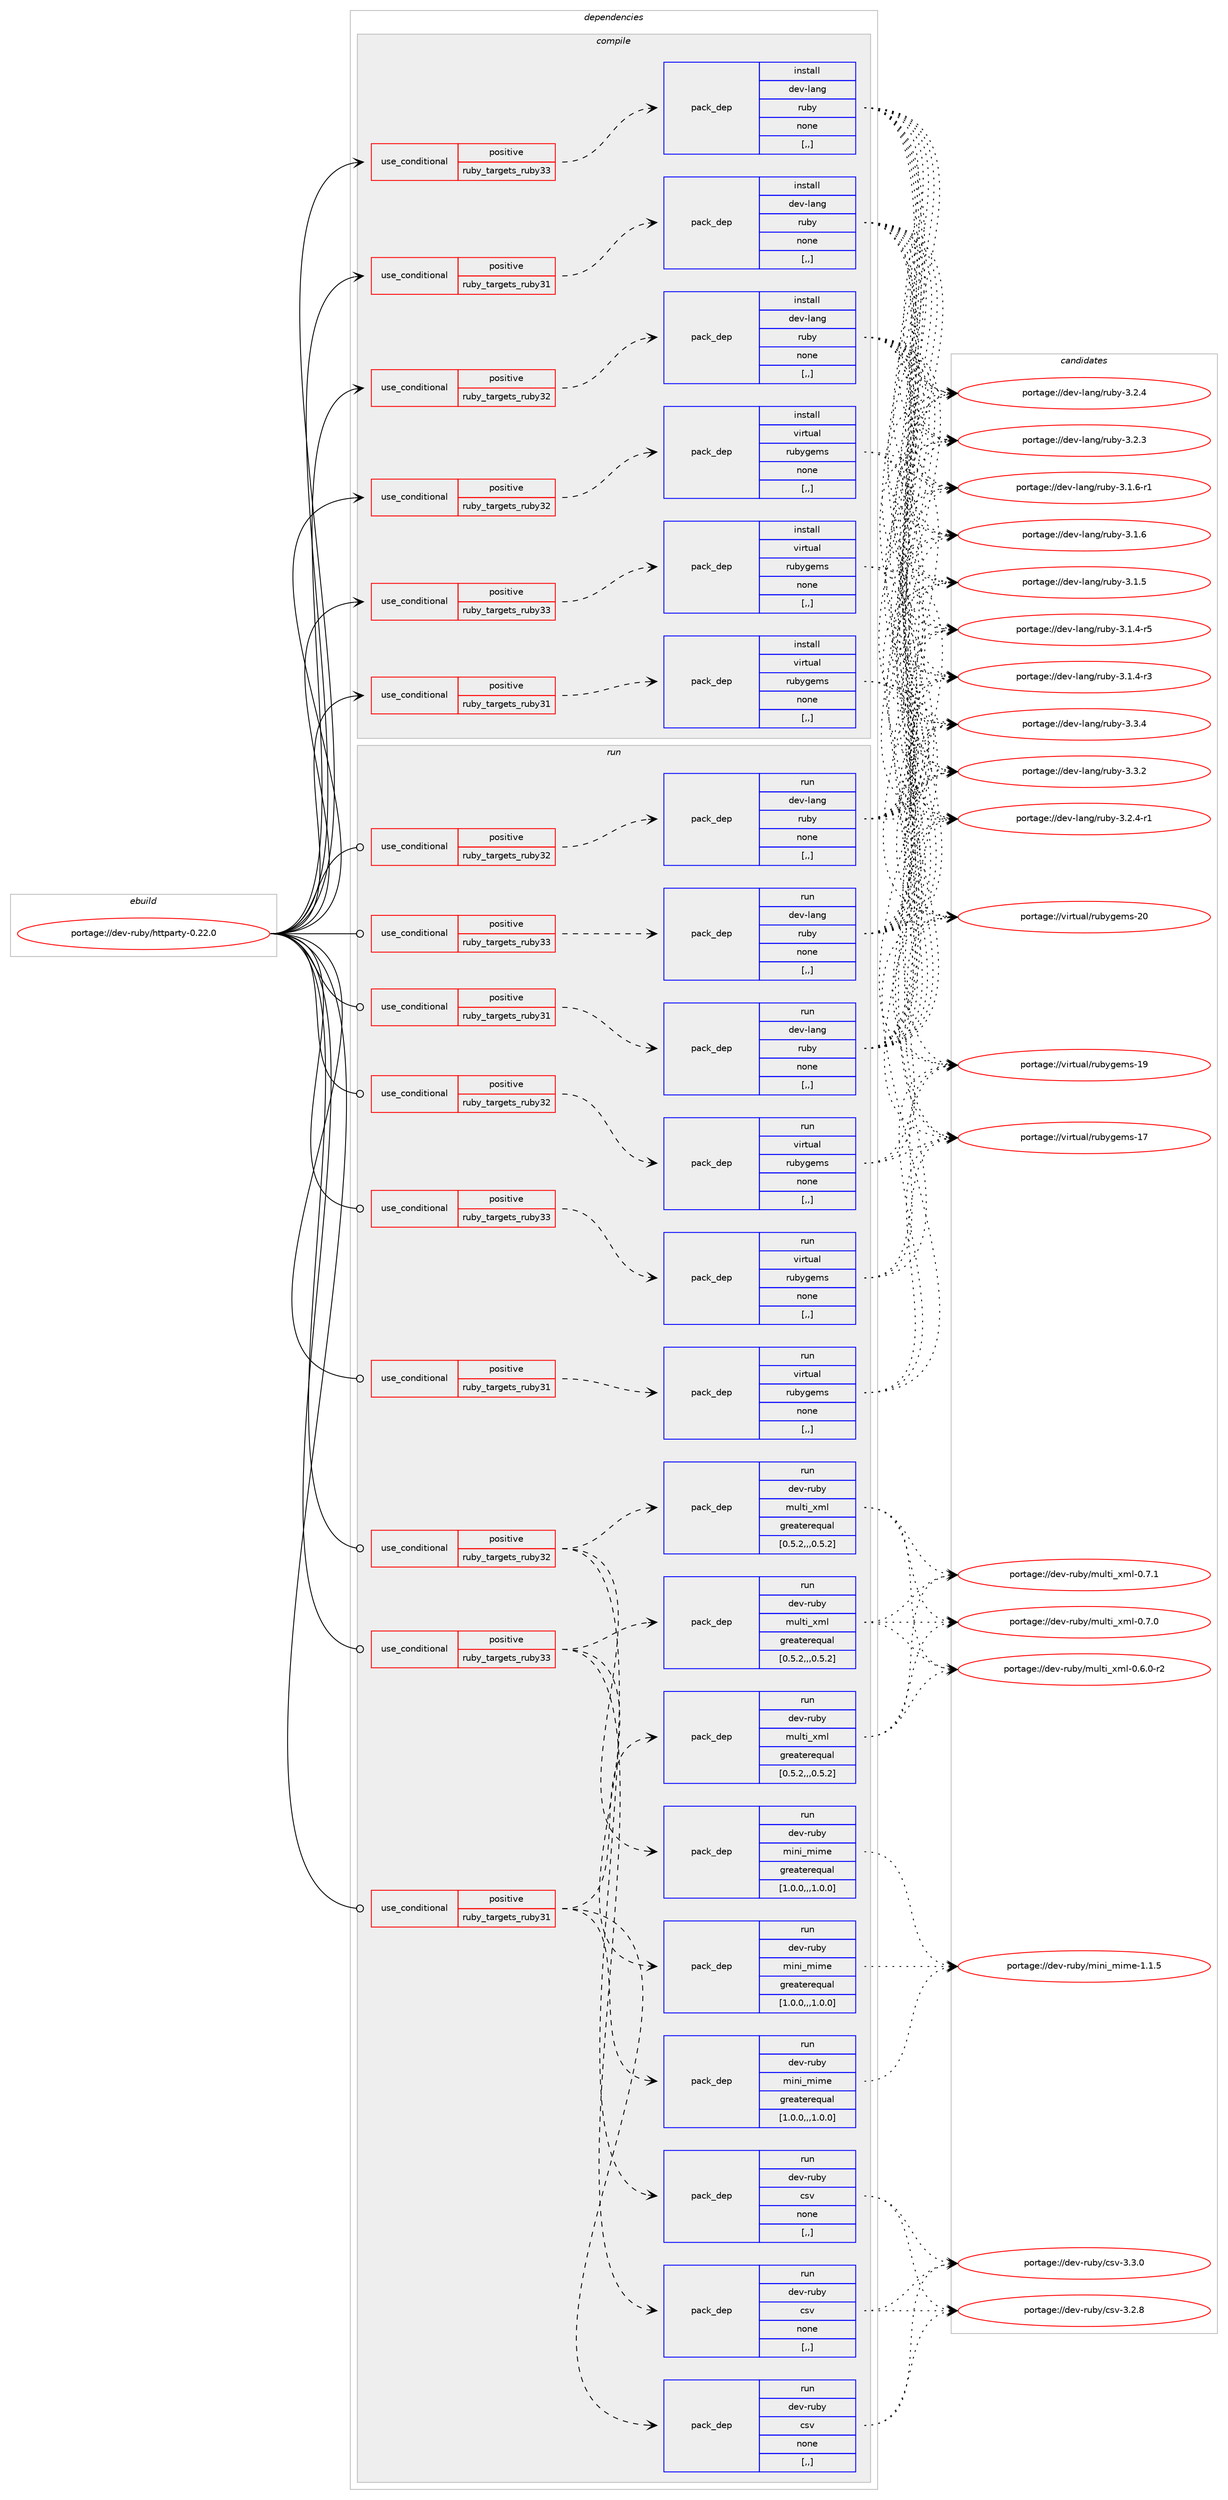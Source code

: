 digraph prolog {

# *************
# Graph options
# *************

newrank=true;
concentrate=true;
compound=true;
graph [rankdir=LR,fontname=Helvetica,fontsize=10,ranksep=1.5];#, ranksep=2.5, nodesep=0.2];
edge  [arrowhead=vee];
node  [fontname=Helvetica,fontsize=10];

# **********
# The ebuild
# **********

subgraph cluster_leftcol {
color=gray;
label=<<i>ebuild</i>>;
id [label="portage://dev-ruby/httparty-0.22.0", color=red, width=4, href="../dev-ruby/httparty-0.22.0.svg"];
}

# ****************
# The dependencies
# ****************

subgraph cluster_midcol {
color=gray;
label=<<i>dependencies</i>>;
subgraph cluster_compile {
fillcolor="#eeeeee";
style=filled;
label=<<i>compile</i>>;
subgraph cond49328 {
dependency187336 [label=<<TABLE BORDER="0" CELLBORDER="1" CELLSPACING="0" CELLPADDING="4"><TR><TD ROWSPAN="3" CELLPADDING="10">use_conditional</TD></TR><TR><TD>positive</TD></TR><TR><TD>ruby_targets_ruby31</TD></TR></TABLE>>, shape=none, color=red];
subgraph pack136673 {
dependency187337 [label=<<TABLE BORDER="0" CELLBORDER="1" CELLSPACING="0" CELLPADDING="4" WIDTH="220"><TR><TD ROWSPAN="6" CELLPADDING="30">pack_dep</TD></TR><TR><TD WIDTH="110">install</TD></TR><TR><TD>dev-lang</TD></TR><TR><TD>ruby</TD></TR><TR><TD>none</TD></TR><TR><TD>[,,]</TD></TR></TABLE>>, shape=none, color=blue];
}
dependency187336:e -> dependency187337:w [weight=20,style="dashed",arrowhead="vee"];
}
id:e -> dependency187336:w [weight=20,style="solid",arrowhead="vee"];
subgraph cond49329 {
dependency187338 [label=<<TABLE BORDER="0" CELLBORDER="1" CELLSPACING="0" CELLPADDING="4"><TR><TD ROWSPAN="3" CELLPADDING="10">use_conditional</TD></TR><TR><TD>positive</TD></TR><TR><TD>ruby_targets_ruby31</TD></TR></TABLE>>, shape=none, color=red];
subgraph pack136674 {
dependency187339 [label=<<TABLE BORDER="0" CELLBORDER="1" CELLSPACING="0" CELLPADDING="4" WIDTH="220"><TR><TD ROWSPAN="6" CELLPADDING="30">pack_dep</TD></TR><TR><TD WIDTH="110">install</TD></TR><TR><TD>virtual</TD></TR><TR><TD>rubygems</TD></TR><TR><TD>none</TD></TR><TR><TD>[,,]</TD></TR></TABLE>>, shape=none, color=blue];
}
dependency187338:e -> dependency187339:w [weight=20,style="dashed",arrowhead="vee"];
}
id:e -> dependency187338:w [weight=20,style="solid",arrowhead="vee"];
subgraph cond49330 {
dependency187340 [label=<<TABLE BORDER="0" CELLBORDER="1" CELLSPACING="0" CELLPADDING="4"><TR><TD ROWSPAN="3" CELLPADDING="10">use_conditional</TD></TR><TR><TD>positive</TD></TR><TR><TD>ruby_targets_ruby32</TD></TR></TABLE>>, shape=none, color=red];
subgraph pack136675 {
dependency187341 [label=<<TABLE BORDER="0" CELLBORDER="1" CELLSPACING="0" CELLPADDING="4" WIDTH="220"><TR><TD ROWSPAN="6" CELLPADDING="30">pack_dep</TD></TR><TR><TD WIDTH="110">install</TD></TR><TR><TD>dev-lang</TD></TR><TR><TD>ruby</TD></TR><TR><TD>none</TD></TR><TR><TD>[,,]</TD></TR></TABLE>>, shape=none, color=blue];
}
dependency187340:e -> dependency187341:w [weight=20,style="dashed",arrowhead="vee"];
}
id:e -> dependency187340:w [weight=20,style="solid",arrowhead="vee"];
subgraph cond49331 {
dependency187342 [label=<<TABLE BORDER="0" CELLBORDER="1" CELLSPACING="0" CELLPADDING="4"><TR><TD ROWSPAN="3" CELLPADDING="10">use_conditional</TD></TR><TR><TD>positive</TD></TR><TR><TD>ruby_targets_ruby32</TD></TR></TABLE>>, shape=none, color=red];
subgraph pack136676 {
dependency187343 [label=<<TABLE BORDER="0" CELLBORDER="1" CELLSPACING="0" CELLPADDING="4" WIDTH="220"><TR><TD ROWSPAN="6" CELLPADDING="30">pack_dep</TD></TR><TR><TD WIDTH="110">install</TD></TR><TR><TD>virtual</TD></TR><TR><TD>rubygems</TD></TR><TR><TD>none</TD></TR><TR><TD>[,,]</TD></TR></TABLE>>, shape=none, color=blue];
}
dependency187342:e -> dependency187343:w [weight=20,style="dashed",arrowhead="vee"];
}
id:e -> dependency187342:w [weight=20,style="solid",arrowhead="vee"];
subgraph cond49332 {
dependency187344 [label=<<TABLE BORDER="0" CELLBORDER="1" CELLSPACING="0" CELLPADDING="4"><TR><TD ROWSPAN="3" CELLPADDING="10">use_conditional</TD></TR><TR><TD>positive</TD></TR><TR><TD>ruby_targets_ruby33</TD></TR></TABLE>>, shape=none, color=red];
subgraph pack136677 {
dependency187345 [label=<<TABLE BORDER="0" CELLBORDER="1" CELLSPACING="0" CELLPADDING="4" WIDTH="220"><TR><TD ROWSPAN="6" CELLPADDING="30">pack_dep</TD></TR><TR><TD WIDTH="110">install</TD></TR><TR><TD>dev-lang</TD></TR><TR><TD>ruby</TD></TR><TR><TD>none</TD></TR><TR><TD>[,,]</TD></TR></TABLE>>, shape=none, color=blue];
}
dependency187344:e -> dependency187345:w [weight=20,style="dashed",arrowhead="vee"];
}
id:e -> dependency187344:w [weight=20,style="solid",arrowhead="vee"];
subgraph cond49333 {
dependency187346 [label=<<TABLE BORDER="0" CELLBORDER="1" CELLSPACING="0" CELLPADDING="4"><TR><TD ROWSPAN="3" CELLPADDING="10">use_conditional</TD></TR><TR><TD>positive</TD></TR><TR><TD>ruby_targets_ruby33</TD></TR></TABLE>>, shape=none, color=red];
subgraph pack136678 {
dependency187347 [label=<<TABLE BORDER="0" CELLBORDER="1" CELLSPACING="0" CELLPADDING="4" WIDTH="220"><TR><TD ROWSPAN="6" CELLPADDING="30">pack_dep</TD></TR><TR><TD WIDTH="110">install</TD></TR><TR><TD>virtual</TD></TR><TR><TD>rubygems</TD></TR><TR><TD>none</TD></TR><TR><TD>[,,]</TD></TR></TABLE>>, shape=none, color=blue];
}
dependency187346:e -> dependency187347:w [weight=20,style="dashed",arrowhead="vee"];
}
id:e -> dependency187346:w [weight=20,style="solid",arrowhead="vee"];
}
subgraph cluster_compileandrun {
fillcolor="#eeeeee";
style=filled;
label=<<i>compile and run</i>>;
}
subgraph cluster_run {
fillcolor="#eeeeee";
style=filled;
label=<<i>run</i>>;
subgraph cond49334 {
dependency187348 [label=<<TABLE BORDER="0" CELLBORDER="1" CELLSPACING="0" CELLPADDING="4"><TR><TD ROWSPAN="3" CELLPADDING="10">use_conditional</TD></TR><TR><TD>positive</TD></TR><TR><TD>ruby_targets_ruby31</TD></TR></TABLE>>, shape=none, color=red];
subgraph pack136679 {
dependency187349 [label=<<TABLE BORDER="0" CELLBORDER="1" CELLSPACING="0" CELLPADDING="4" WIDTH="220"><TR><TD ROWSPAN="6" CELLPADDING="30">pack_dep</TD></TR><TR><TD WIDTH="110">run</TD></TR><TR><TD>dev-lang</TD></TR><TR><TD>ruby</TD></TR><TR><TD>none</TD></TR><TR><TD>[,,]</TD></TR></TABLE>>, shape=none, color=blue];
}
dependency187348:e -> dependency187349:w [weight=20,style="dashed",arrowhead="vee"];
}
id:e -> dependency187348:w [weight=20,style="solid",arrowhead="odot"];
subgraph cond49335 {
dependency187350 [label=<<TABLE BORDER="0" CELLBORDER="1" CELLSPACING="0" CELLPADDING="4"><TR><TD ROWSPAN="3" CELLPADDING="10">use_conditional</TD></TR><TR><TD>positive</TD></TR><TR><TD>ruby_targets_ruby31</TD></TR></TABLE>>, shape=none, color=red];
subgraph pack136680 {
dependency187351 [label=<<TABLE BORDER="0" CELLBORDER="1" CELLSPACING="0" CELLPADDING="4" WIDTH="220"><TR><TD ROWSPAN="6" CELLPADDING="30">pack_dep</TD></TR><TR><TD WIDTH="110">run</TD></TR><TR><TD>dev-ruby</TD></TR><TR><TD>csv</TD></TR><TR><TD>none</TD></TR><TR><TD>[,,]</TD></TR></TABLE>>, shape=none, color=blue];
}
dependency187350:e -> dependency187351:w [weight=20,style="dashed",arrowhead="vee"];
subgraph pack136681 {
dependency187352 [label=<<TABLE BORDER="0" CELLBORDER="1" CELLSPACING="0" CELLPADDING="4" WIDTH="220"><TR><TD ROWSPAN="6" CELLPADDING="30">pack_dep</TD></TR><TR><TD WIDTH="110">run</TD></TR><TR><TD>dev-ruby</TD></TR><TR><TD>mini_mime</TD></TR><TR><TD>greaterequal</TD></TR><TR><TD>[1.0.0,,,1.0.0]</TD></TR></TABLE>>, shape=none, color=blue];
}
dependency187350:e -> dependency187352:w [weight=20,style="dashed",arrowhead="vee"];
subgraph pack136682 {
dependency187353 [label=<<TABLE BORDER="0" CELLBORDER="1" CELLSPACING="0" CELLPADDING="4" WIDTH="220"><TR><TD ROWSPAN="6" CELLPADDING="30">pack_dep</TD></TR><TR><TD WIDTH="110">run</TD></TR><TR><TD>dev-ruby</TD></TR><TR><TD>multi_xml</TD></TR><TR><TD>greaterequal</TD></TR><TR><TD>[0.5.2,,,0.5.2]</TD></TR></TABLE>>, shape=none, color=blue];
}
dependency187350:e -> dependency187353:w [weight=20,style="dashed",arrowhead="vee"];
}
id:e -> dependency187350:w [weight=20,style="solid",arrowhead="odot"];
subgraph cond49336 {
dependency187354 [label=<<TABLE BORDER="0" CELLBORDER="1" CELLSPACING="0" CELLPADDING="4"><TR><TD ROWSPAN="3" CELLPADDING="10">use_conditional</TD></TR><TR><TD>positive</TD></TR><TR><TD>ruby_targets_ruby31</TD></TR></TABLE>>, shape=none, color=red];
subgraph pack136683 {
dependency187355 [label=<<TABLE BORDER="0" CELLBORDER="1" CELLSPACING="0" CELLPADDING="4" WIDTH="220"><TR><TD ROWSPAN="6" CELLPADDING="30">pack_dep</TD></TR><TR><TD WIDTH="110">run</TD></TR><TR><TD>virtual</TD></TR><TR><TD>rubygems</TD></TR><TR><TD>none</TD></TR><TR><TD>[,,]</TD></TR></TABLE>>, shape=none, color=blue];
}
dependency187354:e -> dependency187355:w [weight=20,style="dashed",arrowhead="vee"];
}
id:e -> dependency187354:w [weight=20,style="solid",arrowhead="odot"];
subgraph cond49337 {
dependency187356 [label=<<TABLE BORDER="0" CELLBORDER="1" CELLSPACING="0" CELLPADDING="4"><TR><TD ROWSPAN="3" CELLPADDING="10">use_conditional</TD></TR><TR><TD>positive</TD></TR><TR><TD>ruby_targets_ruby32</TD></TR></TABLE>>, shape=none, color=red];
subgraph pack136684 {
dependency187357 [label=<<TABLE BORDER="0" CELLBORDER="1" CELLSPACING="0" CELLPADDING="4" WIDTH="220"><TR><TD ROWSPAN="6" CELLPADDING="30">pack_dep</TD></TR><TR><TD WIDTH="110">run</TD></TR><TR><TD>dev-lang</TD></TR><TR><TD>ruby</TD></TR><TR><TD>none</TD></TR><TR><TD>[,,]</TD></TR></TABLE>>, shape=none, color=blue];
}
dependency187356:e -> dependency187357:w [weight=20,style="dashed",arrowhead="vee"];
}
id:e -> dependency187356:w [weight=20,style="solid",arrowhead="odot"];
subgraph cond49338 {
dependency187358 [label=<<TABLE BORDER="0" CELLBORDER="1" CELLSPACING="0" CELLPADDING="4"><TR><TD ROWSPAN="3" CELLPADDING="10">use_conditional</TD></TR><TR><TD>positive</TD></TR><TR><TD>ruby_targets_ruby32</TD></TR></TABLE>>, shape=none, color=red];
subgraph pack136685 {
dependency187359 [label=<<TABLE BORDER="0" CELLBORDER="1" CELLSPACING="0" CELLPADDING="4" WIDTH="220"><TR><TD ROWSPAN="6" CELLPADDING="30">pack_dep</TD></TR><TR><TD WIDTH="110">run</TD></TR><TR><TD>dev-ruby</TD></TR><TR><TD>csv</TD></TR><TR><TD>none</TD></TR><TR><TD>[,,]</TD></TR></TABLE>>, shape=none, color=blue];
}
dependency187358:e -> dependency187359:w [weight=20,style="dashed",arrowhead="vee"];
subgraph pack136686 {
dependency187360 [label=<<TABLE BORDER="0" CELLBORDER="1" CELLSPACING="0" CELLPADDING="4" WIDTH="220"><TR><TD ROWSPAN="6" CELLPADDING="30">pack_dep</TD></TR><TR><TD WIDTH="110">run</TD></TR><TR><TD>dev-ruby</TD></TR><TR><TD>mini_mime</TD></TR><TR><TD>greaterequal</TD></TR><TR><TD>[1.0.0,,,1.0.0]</TD></TR></TABLE>>, shape=none, color=blue];
}
dependency187358:e -> dependency187360:w [weight=20,style="dashed",arrowhead="vee"];
subgraph pack136687 {
dependency187361 [label=<<TABLE BORDER="0" CELLBORDER="1" CELLSPACING="0" CELLPADDING="4" WIDTH="220"><TR><TD ROWSPAN="6" CELLPADDING="30">pack_dep</TD></TR><TR><TD WIDTH="110">run</TD></TR><TR><TD>dev-ruby</TD></TR><TR><TD>multi_xml</TD></TR><TR><TD>greaterequal</TD></TR><TR><TD>[0.5.2,,,0.5.2]</TD></TR></TABLE>>, shape=none, color=blue];
}
dependency187358:e -> dependency187361:w [weight=20,style="dashed",arrowhead="vee"];
}
id:e -> dependency187358:w [weight=20,style="solid",arrowhead="odot"];
subgraph cond49339 {
dependency187362 [label=<<TABLE BORDER="0" CELLBORDER="1" CELLSPACING="0" CELLPADDING="4"><TR><TD ROWSPAN="3" CELLPADDING="10">use_conditional</TD></TR><TR><TD>positive</TD></TR><TR><TD>ruby_targets_ruby32</TD></TR></TABLE>>, shape=none, color=red];
subgraph pack136688 {
dependency187363 [label=<<TABLE BORDER="0" CELLBORDER="1" CELLSPACING="0" CELLPADDING="4" WIDTH="220"><TR><TD ROWSPAN="6" CELLPADDING="30">pack_dep</TD></TR><TR><TD WIDTH="110">run</TD></TR><TR><TD>virtual</TD></TR><TR><TD>rubygems</TD></TR><TR><TD>none</TD></TR><TR><TD>[,,]</TD></TR></TABLE>>, shape=none, color=blue];
}
dependency187362:e -> dependency187363:w [weight=20,style="dashed",arrowhead="vee"];
}
id:e -> dependency187362:w [weight=20,style="solid",arrowhead="odot"];
subgraph cond49340 {
dependency187364 [label=<<TABLE BORDER="0" CELLBORDER="1" CELLSPACING="0" CELLPADDING="4"><TR><TD ROWSPAN="3" CELLPADDING="10">use_conditional</TD></TR><TR><TD>positive</TD></TR><TR><TD>ruby_targets_ruby33</TD></TR></TABLE>>, shape=none, color=red];
subgraph pack136689 {
dependency187365 [label=<<TABLE BORDER="0" CELLBORDER="1" CELLSPACING="0" CELLPADDING="4" WIDTH="220"><TR><TD ROWSPAN="6" CELLPADDING="30">pack_dep</TD></TR><TR><TD WIDTH="110">run</TD></TR><TR><TD>dev-lang</TD></TR><TR><TD>ruby</TD></TR><TR><TD>none</TD></TR><TR><TD>[,,]</TD></TR></TABLE>>, shape=none, color=blue];
}
dependency187364:e -> dependency187365:w [weight=20,style="dashed",arrowhead="vee"];
}
id:e -> dependency187364:w [weight=20,style="solid",arrowhead="odot"];
subgraph cond49341 {
dependency187366 [label=<<TABLE BORDER="0" CELLBORDER="1" CELLSPACING="0" CELLPADDING="4"><TR><TD ROWSPAN="3" CELLPADDING="10">use_conditional</TD></TR><TR><TD>positive</TD></TR><TR><TD>ruby_targets_ruby33</TD></TR></TABLE>>, shape=none, color=red];
subgraph pack136690 {
dependency187367 [label=<<TABLE BORDER="0" CELLBORDER="1" CELLSPACING="0" CELLPADDING="4" WIDTH="220"><TR><TD ROWSPAN="6" CELLPADDING="30">pack_dep</TD></TR><TR><TD WIDTH="110">run</TD></TR><TR><TD>dev-ruby</TD></TR><TR><TD>csv</TD></TR><TR><TD>none</TD></TR><TR><TD>[,,]</TD></TR></TABLE>>, shape=none, color=blue];
}
dependency187366:e -> dependency187367:w [weight=20,style="dashed",arrowhead="vee"];
subgraph pack136691 {
dependency187368 [label=<<TABLE BORDER="0" CELLBORDER="1" CELLSPACING="0" CELLPADDING="4" WIDTH="220"><TR><TD ROWSPAN="6" CELLPADDING="30">pack_dep</TD></TR><TR><TD WIDTH="110">run</TD></TR><TR><TD>dev-ruby</TD></TR><TR><TD>mini_mime</TD></TR><TR><TD>greaterequal</TD></TR><TR><TD>[1.0.0,,,1.0.0]</TD></TR></TABLE>>, shape=none, color=blue];
}
dependency187366:e -> dependency187368:w [weight=20,style="dashed",arrowhead="vee"];
subgraph pack136692 {
dependency187369 [label=<<TABLE BORDER="0" CELLBORDER="1" CELLSPACING="0" CELLPADDING="4" WIDTH="220"><TR><TD ROWSPAN="6" CELLPADDING="30">pack_dep</TD></TR><TR><TD WIDTH="110">run</TD></TR><TR><TD>dev-ruby</TD></TR><TR><TD>multi_xml</TD></TR><TR><TD>greaterequal</TD></TR><TR><TD>[0.5.2,,,0.5.2]</TD></TR></TABLE>>, shape=none, color=blue];
}
dependency187366:e -> dependency187369:w [weight=20,style="dashed",arrowhead="vee"];
}
id:e -> dependency187366:w [weight=20,style="solid",arrowhead="odot"];
subgraph cond49342 {
dependency187370 [label=<<TABLE BORDER="0" CELLBORDER="1" CELLSPACING="0" CELLPADDING="4"><TR><TD ROWSPAN="3" CELLPADDING="10">use_conditional</TD></TR><TR><TD>positive</TD></TR><TR><TD>ruby_targets_ruby33</TD></TR></TABLE>>, shape=none, color=red];
subgraph pack136693 {
dependency187371 [label=<<TABLE BORDER="0" CELLBORDER="1" CELLSPACING="0" CELLPADDING="4" WIDTH="220"><TR><TD ROWSPAN="6" CELLPADDING="30">pack_dep</TD></TR><TR><TD WIDTH="110">run</TD></TR><TR><TD>virtual</TD></TR><TR><TD>rubygems</TD></TR><TR><TD>none</TD></TR><TR><TD>[,,]</TD></TR></TABLE>>, shape=none, color=blue];
}
dependency187370:e -> dependency187371:w [weight=20,style="dashed",arrowhead="vee"];
}
id:e -> dependency187370:w [weight=20,style="solid",arrowhead="odot"];
}
}

# **************
# The candidates
# **************

subgraph cluster_choices {
rank=same;
color=gray;
label=<<i>candidates</i>>;

subgraph choice136673 {
color=black;
nodesep=1;
choice10010111845108971101034711411798121455146514652 [label="portage://dev-lang/ruby-3.3.4", color=red, width=4,href="../dev-lang/ruby-3.3.4.svg"];
choice10010111845108971101034711411798121455146514650 [label="portage://dev-lang/ruby-3.3.2", color=red, width=4,href="../dev-lang/ruby-3.3.2.svg"];
choice100101118451089711010347114117981214551465046524511449 [label="portage://dev-lang/ruby-3.2.4-r1", color=red, width=4,href="../dev-lang/ruby-3.2.4-r1.svg"];
choice10010111845108971101034711411798121455146504652 [label="portage://dev-lang/ruby-3.2.4", color=red, width=4,href="../dev-lang/ruby-3.2.4.svg"];
choice10010111845108971101034711411798121455146504651 [label="portage://dev-lang/ruby-3.2.3", color=red, width=4,href="../dev-lang/ruby-3.2.3.svg"];
choice100101118451089711010347114117981214551464946544511449 [label="portage://dev-lang/ruby-3.1.6-r1", color=red, width=4,href="../dev-lang/ruby-3.1.6-r1.svg"];
choice10010111845108971101034711411798121455146494654 [label="portage://dev-lang/ruby-3.1.6", color=red, width=4,href="../dev-lang/ruby-3.1.6.svg"];
choice10010111845108971101034711411798121455146494653 [label="portage://dev-lang/ruby-3.1.5", color=red, width=4,href="../dev-lang/ruby-3.1.5.svg"];
choice100101118451089711010347114117981214551464946524511453 [label="portage://dev-lang/ruby-3.1.4-r5", color=red, width=4,href="../dev-lang/ruby-3.1.4-r5.svg"];
choice100101118451089711010347114117981214551464946524511451 [label="portage://dev-lang/ruby-3.1.4-r3", color=red, width=4,href="../dev-lang/ruby-3.1.4-r3.svg"];
dependency187337:e -> choice10010111845108971101034711411798121455146514652:w [style=dotted,weight="100"];
dependency187337:e -> choice10010111845108971101034711411798121455146514650:w [style=dotted,weight="100"];
dependency187337:e -> choice100101118451089711010347114117981214551465046524511449:w [style=dotted,weight="100"];
dependency187337:e -> choice10010111845108971101034711411798121455146504652:w [style=dotted,weight="100"];
dependency187337:e -> choice10010111845108971101034711411798121455146504651:w [style=dotted,weight="100"];
dependency187337:e -> choice100101118451089711010347114117981214551464946544511449:w [style=dotted,weight="100"];
dependency187337:e -> choice10010111845108971101034711411798121455146494654:w [style=dotted,weight="100"];
dependency187337:e -> choice10010111845108971101034711411798121455146494653:w [style=dotted,weight="100"];
dependency187337:e -> choice100101118451089711010347114117981214551464946524511453:w [style=dotted,weight="100"];
dependency187337:e -> choice100101118451089711010347114117981214551464946524511451:w [style=dotted,weight="100"];
}
subgraph choice136674 {
color=black;
nodesep=1;
choice118105114116117971084711411798121103101109115455048 [label="portage://virtual/rubygems-20", color=red, width=4,href="../virtual/rubygems-20.svg"];
choice118105114116117971084711411798121103101109115454957 [label="portage://virtual/rubygems-19", color=red, width=4,href="../virtual/rubygems-19.svg"];
choice118105114116117971084711411798121103101109115454955 [label="portage://virtual/rubygems-17", color=red, width=4,href="../virtual/rubygems-17.svg"];
dependency187339:e -> choice118105114116117971084711411798121103101109115455048:w [style=dotted,weight="100"];
dependency187339:e -> choice118105114116117971084711411798121103101109115454957:w [style=dotted,weight="100"];
dependency187339:e -> choice118105114116117971084711411798121103101109115454955:w [style=dotted,weight="100"];
}
subgraph choice136675 {
color=black;
nodesep=1;
choice10010111845108971101034711411798121455146514652 [label="portage://dev-lang/ruby-3.3.4", color=red, width=4,href="../dev-lang/ruby-3.3.4.svg"];
choice10010111845108971101034711411798121455146514650 [label="portage://dev-lang/ruby-3.3.2", color=red, width=4,href="../dev-lang/ruby-3.3.2.svg"];
choice100101118451089711010347114117981214551465046524511449 [label="portage://dev-lang/ruby-3.2.4-r1", color=red, width=4,href="../dev-lang/ruby-3.2.4-r1.svg"];
choice10010111845108971101034711411798121455146504652 [label="portage://dev-lang/ruby-3.2.4", color=red, width=4,href="../dev-lang/ruby-3.2.4.svg"];
choice10010111845108971101034711411798121455146504651 [label="portage://dev-lang/ruby-3.2.3", color=red, width=4,href="../dev-lang/ruby-3.2.3.svg"];
choice100101118451089711010347114117981214551464946544511449 [label="portage://dev-lang/ruby-3.1.6-r1", color=red, width=4,href="../dev-lang/ruby-3.1.6-r1.svg"];
choice10010111845108971101034711411798121455146494654 [label="portage://dev-lang/ruby-3.1.6", color=red, width=4,href="../dev-lang/ruby-3.1.6.svg"];
choice10010111845108971101034711411798121455146494653 [label="portage://dev-lang/ruby-3.1.5", color=red, width=4,href="../dev-lang/ruby-3.1.5.svg"];
choice100101118451089711010347114117981214551464946524511453 [label="portage://dev-lang/ruby-3.1.4-r5", color=red, width=4,href="../dev-lang/ruby-3.1.4-r5.svg"];
choice100101118451089711010347114117981214551464946524511451 [label="portage://dev-lang/ruby-3.1.4-r3", color=red, width=4,href="../dev-lang/ruby-3.1.4-r3.svg"];
dependency187341:e -> choice10010111845108971101034711411798121455146514652:w [style=dotted,weight="100"];
dependency187341:e -> choice10010111845108971101034711411798121455146514650:w [style=dotted,weight="100"];
dependency187341:e -> choice100101118451089711010347114117981214551465046524511449:w [style=dotted,weight="100"];
dependency187341:e -> choice10010111845108971101034711411798121455146504652:w [style=dotted,weight="100"];
dependency187341:e -> choice10010111845108971101034711411798121455146504651:w [style=dotted,weight="100"];
dependency187341:e -> choice100101118451089711010347114117981214551464946544511449:w [style=dotted,weight="100"];
dependency187341:e -> choice10010111845108971101034711411798121455146494654:w [style=dotted,weight="100"];
dependency187341:e -> choice10010111845108971101034711411798121455146494653:w [style=dotted,weight="100"];
dependency187341:e -> choice100101118451089711010347114117981214551464946524511453:w [style=dotted,weight="100"];
dependency187341:e -> choice100101118451089711010347114117981214551464946524511451:w [style=dotted,weight="100"];
}
subgraph choice136676 {
color=black;
nodesep=1;
choice118105114116117971084711411798121103101109115455048 [label="portage://virtual/rubygems-20", color=red, width=4,href="../virtual/rubygems-20.svg"];
choice118105114116117971084711411798121103101109115454957 [label="portage://virtual/rubygems-19", color=red, width=4,href="../virtual/rubygems-19.svg"];
choice118105114116117971084711411798121103101109115454955 [label="portage://virtual/rubygems-17", color=red, width=4,href="../virtual/rubygems-17.svg"];
dependency187343:e -> choice118105114116117971084711411798121103101109115455048:w [style=dotted,weight="100"];
dependency187343:e -> choice118105114116117971084711411798121103101109115454957:w [style=dotted,weight="100"];
dependency187343:e -> choice118105114116117971084711411798121103101109115454955:w [style=dotted,weight="100"];
}
subgraph choice136677 {
color=black;
nodesep=1;
choice10010111845108971101034711411798121455146514652 [label="portage://dev-lang/ruby-3.3.4", color=red, width=4,href="../dev-lang/ruby-3.3.4.svg"];
choice10010111845108971101034711411798121455146514650 [label="portage://dev-lang/ruby-3.3.2", color=red, width=4,href="../dev-lang/ruby-3.3.2.svg"];
choice100101118451089711010347114117981214551465046524511449 [label="portage://dev-lang/ruby-3.2.4-r1", color=red, width=4,href="../dev-lang/ruby-3.2.4-r1.svg"];
choice10010111845108971101034711411798121455146504652 [label="portage://dev-lang/ruby-3.2.4", color=red, width=4,href="../dev-lang/ruby-3.2.4.svg"];
choice10010111845108971101034711411798121455146504651 [label="portage://dev-lang/ruby-3.2.3", color=red, width=4,href="../dev-lang/ruby-3.2.3.svg"];
choice100101118451089711010347114117981214551464946544511449 [label="portage://dev-lang/ruby-3.1.6-r1", color=red, width=4,href="../dev-lang/ruby-3.1.6-r1.svg"];
choice10010111845108971101034711411798121455146494654 [label="portage://dev-lang/ruby-3.1.6", color=red, width=4,href="../dev-lang/ruby-3.1.6.svg"];
choice10010111845108971101034711411798121455146494653 [label="portage://dev-lang/ruby-3.1.5", color=red, width=4,href="../dev-lang/ruby-3.1.5.svg"];
choice100101118451089711010347114117981214551464946524511453 [label="portage://dev-lang/ruby-3.1.4-r5", color=red, width=4,href="../dev-lang/ruby-3.1.4-r5.svg"];
choice100101118451089711010347114117981214551464946524511451 [label="portage://dev-lang/ruby-3.1.4-r3", color=red, width=4,href="../dev-lang/ruby-3.1.4-r3.svg"];
dependency187345:e -> choice10010111845108971101034711411798121455146514652:w [style=dotted,weight="100"];
dependency187345:e -> choice10010111845108971101034711411798121455146514650:w [style=dotted,weight="100"];
dependency187345:e -> choice100101118451089711010347114117981214551465046524511449:w [style=dotted,weight="100"];
dependency187345:e -> choice10010111845108971101034711411798121455146504652:w [style=dotted,weight="100"];
dependency187345:e -> choice10010111845108971101034711411798121455146504651:w [style=dotted,weight="100"];
dependency187345:e -> choice100101118451089711010347114117981214551464946544511449:w [style=dotted,weight="100"];
dependency187345:e -> choice10010111845108971101034711411798121455146494654:w [style=dotted,weight="100"];
dependency187345:e -> choice10010111845108971101034711411798121455146494653:w [style=dotted,weight="100"];
dependency187345:e -> choice100101118451089711010347114117981214551464946524511453:w [style=dotted,weight="100"];
dependency187345:e -> choice100101118451089711010347114117981214551464946524511451:w [style=dotted,weight="100"];
}
subgraph choice136678 {
color=black;
nodesep=1;
choice118105114116117971084711411798121103101109115455048 [label="portage://virtual/rubygems-20", color=red, width=4,href="../virtual/rubygems-20.svg"];
choice118105114116117971084711411798121103101109115454957 [label="portage://virtual/rubygems-19", color=red, width=4,href="../virtual/rubygems-19.svg"];
choice118105114116117971084711411798121103101109115454955 [label="portage://virtual/rubygems-17", color=red, width=4,href="../virtual/rubygems-17.svg"];
dependency187347:e -> choice118105114116117971084711411798121103101109115455048:w [style=dotted,weight="100"];
dependency187347:e -> choice118105114116117971084711411798121103101109115454957:w [style=dotted,weight="100"];
dependency187347:e -> choice118105114116117971084711411798121103101109115454955:w [style=dotted,weight="100"];
}
subgraph choice136679 {
color=black;
nodesep=1;
choice10010111845108971101034711411798121455146514652 [label="portage://dev-lang/ruby-3.3.4", color=red, width=4,href="../dev-lang/ruby-3.3.4.svg"];
choice10010111845108971101034711411798121455146514650 [label="portage://dev-lang/ruby-3.3.2", color=red, width=4,href="../dev-lang/ruby-3.3.2.svg"];
choice100101118451089711010347114117981214551465046524511449 [label="portage://dev-lang/ruby-3.2.4-r1", color=red, width=4,href="../dev-lang/ruby-3.2.4-r1.svg"];
choice10010111845108971101034711411798121455146504652 [label="portage://dev-lang/ruby-3.2.4", color=red, width=4,href="../dev-lang/ruby-3.2.4.svg"];
choice10010111845108971101034711411798121455146504651 [label="portage://dev-lang/ruby-3.2.3", color=red, width=4,href="../dev-lang/ruby-3.2.3.svg"];
choice100101118451089711010347114117981214551464946544511449 [label="portage://dev-lang/ruby-3.1.6-r1", color=red, width=4,href="../dev-lang/ruby-3.1.6-r1.svg"];
choice10010111845108971101034711411798121455146494654 [label="portage://dev-lang/ruby-3.1.6", color=red, width=4,href="../dev-lang/ruby-3.1.6.svg"];
choice10010111845108971101034711411798121455146494653 [label="portage://dev-lang/ruby-3.1.5", color=red, width=4,href="../dev-lang/ruby-3.1.5.svg"];
choice100101118451089711010347114117981214551464946524511453 [label="portage://dev-lang/ruby-3.1.4-r5", color=red, width=4,href="../dev-lang/ruby-3.1.4-r5.svg"];
choice100101118451089711010347114117981214551464946524511451 [label="portage://dev-lang/ruby-3.1.4-r3", color=red, width=4,href="../dev-lang/ruby-3.1.4-r3.svg"];
dependency187349:e -> choice10010111845108971101034711411798121455146514652:w [style=dotted,weight="100"];
dependency187349:e -> choice10010111845108971101034711411798121455146514650:w [style=dotted,weight="100"];
dependency187349:e -> choice100101118451089711010347114117981214551465046524511449:w [style=dotted,weight="100"];
dependency187349:e -> choice10010111845108971101034711411798121455146504652:w [style=dotted,weight="100"];
dependency187349:e -> choice10010111845108971101034711411798121455146504651:w [style=dotted,weight="100"];
dependency187349:e -> choice100101118451089711010347114117981214551464946544511449:w [style=dotted,weight="100"];
dependency187349:e -> choice10010111845108971101034711411798121455146494654:w [style=dotted,weight="100"];
dependency187349:e -> choice10010111845108971101034711411798121455146494653:w [style=dotted,weight="100"];
dependency187349:e -> choice100101118451089711010347114117981214551464946524511453:w [style=dotted,weight="100"];
dependency187349:e -> choice100101118451089711010347114117981214551464946524511451:w [style=dotted,weight="100"];
}
subgraph choice136680 {
color=black;
nodesep=1;
choice10010111845114117981214799115118455146514648 [label="portage://dev-ruby/csv-3.3.0", color=red, width=4,href="../dev-ruby/csv-3.3.0.svg"];
choice10010111845114117981214799115118455146504656 [label="portage://dev-ruby/csv-3.2.8", color=red, width=4,href="../dev-ruby/csv-3.2.8.svg"];
dependency187351:e -> choice10010111845114117981214799115118455146514648:w [style=dotted,weight="100"];
dependency187351:e -> choice10010111845114117981214799115118455146504656:w [style=dotted,weight="100"];
}
subgraph choice136681 {
color=black;
nodesep=1;
choice10010111845114117981214710910511010595109105109101454946494653 [label="portage://dev-ruby/mini_mime-1.1.5", color=red, width=4,href="../dev-ruby/mini_mime-1.1.5.svg"];
dependency187352:e -> choice10010111845114117981214710910511010595109105109101454946494653:w [style=dotted,weight="100"];
}
subgraph choice136682 {
color=black;
nodesep=1;
choice10010111845114117981214710911710811610595120109108454846554649 [label="portage://dev-ruby/multi_xml-0.7.1", color=red, width=4,href="../dev-ruby/multi_xml-0.7.1.svg"];
choice10010111845114117981214710911710811610595120109108454846554648 [label="portage://dev-ruby/multi_xml-0.7.0", color=red, width=4,href="../dev-ruby/multi_xml-0.7.0.svg"];
choice100101118451141179812147109117108116105951201091084548465446484511450 [label="portage://dev-ruby/multi_xml-0.6.0-r2", color=red, width=4,href="../dev-ruby/multi_xml-0.6.0-r2.svg"];
dependency187353:e -> choice10010111845114117981214710911710811610595120109108454846554649:w [style=dotted,weight="100"];
dependency187353:e -> choice10010111845114117981214710911710811610595120109108454846554648:w [style=dotted,weight="100"];
dependency187353:e -> choice100101118451141179812147109117108116105951201091084548465446484511450:w [style=dotted,weight="100"];
}
subgraph choice136683 {
color=black;
nodesep=1;
choice118105114116117971084711411798121103101109115455048 [label="portage://virtual/rubygems-20", color=red, width=4,href="../virtual/rubygems-20.svg"];
choice118105114116117971084711411798121103101109115454957 [label="portage://virtual/rubygems-19", color=red, width=4,href="../virtual/rubygems-19.svg"];
choice118105114116117971084711411798121103101109115454955 [label="portage://virtual/rubygems-17", color=red, width=4,href="../virtual/rubygems-17.svg"];
dependency187355:e -> choice118105114116117971084711411798121103101109115455048:w [style=dotted,weight="100"];
dependency187355:e -> choice118105114116117971084711411798121103101109115454957:w [style=dotted,weight="100"];
dependency187355:e -> choice118105114116117971084711411798121103101109115454955:w [style=dotted,weight="100"];
}
subgraph choice136684 {
color=black;
nodesep=1;
choice10010111845108971101034711411798121455146514652 [label="portage://dev-lang/ruby-3.3.4", color=red, width=4,href="../dev-lang/ruby-3.3.4.svg"];
choice10010111845108971101034711411798121455146514650 [label="portage://dev-lang/ruby-3.3.2", color=red, width=4,href="../dev-lang/ruby-3.3.2.svg"];
choice100101118451089711010347114117981214551465046524511449 [label="portage://dev-lang/ruby-3.2.4-r1", color=red, width=4,href="../dev-lang/ruby-3.2.4-r1.svg"];
choice10010111845108971101034711411798121455146504652 [label="portage://dev-lang/ruby-3.2.4", color=red, width=4,href="../dev-lang/ruby-3.2.4.svg"];
choice10010111845108971101034711411798121455146504651 [label="portage://dev-lang/ruby-3.2.3", color=red, width=4,href="../dev-lang/ruby-3.2.3.svg"];
choice100101118451089711010347114117981214551464946544511449 [label="portage://dev-lang/ruby-3.1.6-r1", color=red, width=4,href="../dev-lang/ruby-3.1.6-r1.svg"];
choice10010111845108971101034711411798121455146494654 [label="portage://dev-lang/ruby-3.1.6", color=red, width=4,href="../dev-lang/ruby-3.1.6.svg"];
choice10010111845108971101034711411798121455146494653 [label="portage://dev-lang/ruby-3.1.5", color=red, width=4,href="../dev-lang/ruby-3.1.5.svg"];
choice100101118451089711010347114117981214551464946524511453 [label="portage://dev-lang/ruby-3.1.4-r5", color=red, width=4,href="../dev-lang/ruby-3.1.4-r5.svg"];
choice100101118451089711010347114117981214551464946524511451 [label="portage://dev-lang/ruby-3.1.4-r3", color=red, width=4,href="../dev-lang/ruby-3.1.4-r3.svg"];
dependency187357:e -> choice10010111845108971101034711411798121455146514652:w [style=dotted,weight="100"];
dependency187357:e -> choice10010111845108971101034711411798121455146514650:w [style=dotted,weight="100"];
dependency187357:e -> choice100101118451089711010347114117981214551465046524511449:w [style=dotted,weight="100"];
dependency187357:e -> choice10010111845108971101034711411798121455146504652:w [style=dotted,weight="100"];
dependency187357:e -> choice10010111845108971101034711411798121455146504651:w [style=dotted,weight="100"];
dependency187357:e -> choice100101118451089711010347114117981214551464946544511449:w [style=dotted,weight="100"];
dependency187357:e -> choice10010111845108971101034711411798121455146494654:w [style=dotted,weight="100"];
dependency187357:e -> choice10010111845108971101034711411798121455146494653:w [style=dotted,weight="100"];
dependency187357:e -> choice100101118451089711010347114117981214551464946524511453:w [style=dotted,weight="100"];
dependency187357:e -> choice100101118451089711010347114117981214551464946524511451:w [style=dotted,weight="100"];
}
subgraph choice136685 {
color=black;
nodesep=1;
choice10010111845114117981214799115118455146514648 [label="portage://dev-ruby/csv-3.3.0", color=red, width=4,href="../dev-ruby/csv-3.3.0.svg"];
choice10010111845114117981214799115118455146504656 [label="portage://dev-ruby/csv-3.2.8", color=red, width=4,href="../dev-ruby/csv-3.2.8.svg"];
dependency187359:e -> choice10010111845114117981214799115118455146514648:w [style=dotted,weight="100"];
dependency187359:e -> choice10010111845114117981214799115118455146504656:w [style=dotted,weight="100"];
}
subgraph choice136686 {
color=black;
nodesep=1;
choice10010111845114117981214710910511010595109105109101454946494653 [label="portage://dev-ruby/mini_mime-1.1.5", color=red, width=4,href="../dev-ruby/mini_mime-1.1.5.svg"];
dependency187360:e -> choice10010111845114117981214710910511010595109105109101454946494653:w [style=dotted,weight="100"];
}
subgraph choice136687 {
color=black;
nodesep=1;
choice10010111845114117981214710911710811610595120109108454846554649 [label="portage://dev-ruby/multi_xml-0.7.1", color=red, width=4,href="../dev-ruby/multi_xml-0.7.1.svg"];
choice10010111845114117981214710911710811610595120109108454846554648 [label="portage://dev-ruby/multi_xml-0.7.0", color=red, width=4,href="../dev-ruby/multi_xml-0.7.0.svg"];
choice100101118451141179812147109117108116105951201091084548465446484511450 [label="portage://dev-ruby/multi_xml-0.6.0-r2", color=red, width=4,href="../dev-ruby/multi_xml-0.6.0-r2.svg"];
dependency187361:e -> choice10010111845114117981214710911710811610595120109108454846554649:w [style=dotted,weight="100"];
dependency187361:e -> choice10010111845114117981214710911710811610595120109108454846554648:w [style=dotted,weight="100"];
dependency187361:e -> choice100101118451141179812147109117108116105951201091084548465446484511450:w [style=dotted,weight="100"];
}
subgraph choice136688 {
color=black;
nodesep=1;
choice118105114116117971084711411798121103101109115455048 [label="portage://virtual/rubygems-20", color=red, width=4,href="../virtual/rubygems-20.svg"];
choice118105114116117971084711411798121103101109115454957 [label="portage://virtual/rubygems-19", color=red, width=4,href="../virtual/rubygems-19.svg"];
choice118105114116117971084711411798121103101109115454955 [label="portage://virtual/rubygems-17", color=red, width=4,href="../virtual/rubygems-17.svg"];
dependency187363:e -> choice118105114116117971084711411798121103101109115455048:w [style=dotted,weight="100"];
dependency187363:e -> choice118105114116117971084711411798121103101109115454957:w [style=dotted,weight="100"];
dependency187363:e -> choice118105114116117971084711411798121103101109115454955:w [style=dotted,weight="100"];
}
subgraph choice136689 {
color=black;
nodesep=1;
choice10010111845108971101034711411798121455146514652 [label="portage://dev-lang/ruby-3.3.4", color=red, width=4,href="../dev-lang/ruby-3.3.4.svg"];
choice10010111845108971101034711411798121455146514650 [label="portage://dev-lang/ruby-3.3.2", color=red, width=4,href="../dev-lang/ruby-3.3.2.svg"];
choice100101118451089711010347114117981214551465046524511449 [label="portage://dev-lang/ruby-3.2.4-r1", color=red, width=4,href="../dev-lang/ruby-3.2.4-r1.svg"];
choice10010111845108971101034711411798121455146504652 [label="portage://dev-lang/ruby-3.2.4", color=red, width=4,href="../dev-lang/ruby-3.2.4.svg"];
choice10010111845108971101034711411798121455146504651 [label="portage://dev-lang/ruby-3.2.3", color=red, width=4,href="../dev-lang/ruby-3.2.3.svg"];
choice100101118451089711010347114117981214551464946544511449 [label="portage://dev-lang/ruby-3.1.6-r1", color=red, width=4,href="../dev-lang/ruby-3.1.6-r1.svg"];
choice10010111845108971101034711411798121455146494654 [label="portage://dev-lang/ruby-3.1.6", color=red, width=4,href="../dev-lang/ruby-3.1.6.svg"];
choice10010111845108971101034711411798121455146494653 [label="portage://dev-lang/ruby-3.1.5", color=red, width=4,href="../dev-lang/ruby-3.1.5.svg"];
choice100101118451089711010347114117981214551464946524511453 [label="portage://dev-lang/ruby-3.1.4-r5", color=red, width=4,href="../dev-lang/ruby-3.1.4-r5.svg"];
choice100101118451089711010347114117981214551464946524511451 [label="portage://dev-lang/ruby-3.1.4-r3", color=red, width=4,href="../dev-lang/ruby-3.1.4-r3.svg"];
dependency187365:e -> choice10010111845108971101034711411798121455146514652:w [style=dotted,weight="100"];
dependency187365:e -> choice10010111845108971101034711411798121455146514650:w [style=dotted,weight="100"];
dependency187365:e -> choice100101118451089711010347114117981214551465046524511449:w [style=dotted,weight="100"];
dependency187365:e -> choice10010111845108971101034711411798121455146504652:w [style=dotted,weight="100"];
dependency187365:e -> choice10010111845108971101034711411798121455146504651:w [style=dotted,weight="100"];
dependency187365:e -> choice100101118451089711010347114117981214551464946544511449:w [style=dotted,weight="100"];
dependency187365:e -> choice10010111845108971101034711411798121455146494654:w [style=dotted,weight="100"];
dependency187365:e -> choice10010111845108971101034711411798121455146494653:w [style=dotted,weight="100"];
dependency187365:e -> choice100101118451089711010347114117981214551464946524511453:w [style=dotted,weight="100"];
dependency187365:e -> choice100101118451089711010347114117981214551464946524511451:w [style=dotted,weight="100"];
}
subgraph choice136690 {
color=black;
nodesep=1;
choice10010111845114117981214799115118455146514648 [label="portage://dev-ruby/csv-3.3.0", color=red, width=4,href="../dev-ruby/csv-3.3.0.svg"];
choice10010111845114117981214799115118455146504656 [label="portage://dev-ruby/csv-3.2.8", color=red, width=4,href="../dev-ruby/csv-3.2.8.svg"];
dependency187367:e -> choice10010111845114117981214799115118455146514648:w [style=dotted,weight="100"];
dependency187367:e -> choice10010111845114117981214799115118455146504656:w [style=dotted,weight="100"];
}
subgraph choice136691 {
color=black;
nodesep=1;
choice10010111845114117981214710910511010595109105109101454946494653 [label="portage://dev-ruby/mini_mime-1.1.5", color=red, width=4,href="../dev-ruby/mini_mime-1.1.5.svg"];
dependency187368:e -> choice10010111845114117981214710910511010595109105109101454946494653:w [style=dotted,weight="100"];
}
subgraph choice136692 {
color=black;
nodesep=1;
choice10010111845114117981214710911710811610595120109108454846554649 [label="portage://dev-ruby/multi_xml-0.7.1", color=red, width=4,href="../dev-ruby/multi_xml-0.7.1.svg"];
choice10010111845114117981214710911710811610595120109108454846554648 [label="portage://dev-ruby/multi_xml-0.7.0", color=red, width=4,href="../dev-ruby/multi_xml-0.7.0.svg"];
choice100101118451141179812147109117108116105951201091084548465446484511450 [label="portage://dev-ruby/multi_xml-0.6.0-r2", color=red, width=4,href="../dev-ruby/multi_xml-0.6.0-r2.svg"];
dependency187369:e -> choice10010111845114117981214710911710811610595120109108454846554649:w [style=dotted,weight="100"];
dependency187369:e -> choice10010111845114117981214710911710811610595120109108454846554648:w [style=dotted,weight="100"];
dependency187369:e -> choice100101118451141179812147109117108116105951201091084548465446484511450:w [style=dotted,weight="100"];
}
subgraph choice136693 {
color=black;
nodesep=1;
choice118105114116117971084711411798121103101109115455048 [label="portage://virtual/rubygems-20", color=red, width=4,href="../virtual/rubygems-20.svg"];
choice118105114116117971084711411798121103101109115454957 [label="portage://virtual/rubygems-19", color=red, width=4,href="../virtual/rubygems-19.svg"];
choice118105114116117971084711411798121103101109115454955 [label="portage://virtual/rubygems-17", color=red, width=4,href="../virtual/rubygems-17.svg"];
dependency187371:e -> choice118105114116117971084711411798121103101109115455048:w [style=dotted,weight="100"];
dependency187371:e -> choice118105114116117971084711411798121103101109115454957:w [style=dotted,weight="100"];
dependency187371:e -> choice118105114116117971084711411798121103101109115454955:w [style=dotted,weight="100"];
}
}

}
